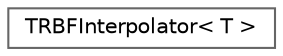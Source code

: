 digraph "Graphical Class Hierarchy"
{
 // INTERACTIVE_SVG=YES
 // LATEX_PDF_SIZE
  bgcolor="transparent";
  edge [fontname=Helvetica,fontsize=10,labelfontname=Helvetica,labelfontsize=10];
  node [fontname=Helvetica,fontsize=10,shape=box,height=0.2,width=0.4];
  rankdir="LR";
  Node0 [id="Node000000",label="TRBFInterpolator\< T \>",height=0.2,width=0.4,color="grey40", fillcolor="white", style="filled",URL="$d9/d36/classTRBFInterpolator.html",tooltip=" "];
}
